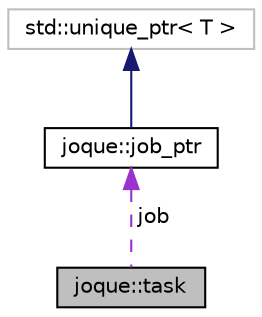 digraph "joque::task"
{
 // LATEX_PDF_SIZE
  edge [fontname="Helvetica",fontsize="10",labelfontname="Helvetica",labelfontsize="10"];
  node [fontname="Helvetica",fontsize="10",shape=record];
  Node1 [label="joque::task",height=0.2,width=0.4,color="black", fillcolor="grey75", style="filled", fontcolor="black",tooltip="Single task that should be executed by the system."];
  Node2 -> Node1 [dir="back",color="darkorchid3",fontsize="10",style="dashed",label=" job" ,fontname="Helvetica"];
  Node2 [label="joque::job_ptr",height=0.2,width=0.4,color="black", fillcolor="white", style="filled",URL="$structjoque_1_1job__ptr.html",tooltip="Custom unique_ptr wrapper that simplifies syntax of tasks."];
  Node3 -> Node2 [dir="back",color="midnightblue",fontsize="10",style="solid",fontname="Helvetica"];
  Node3 [label="std::unique_ptr\< T \>",height=0.2,width=0.4,color="grey75", fillcolor="white", style="filled",tooltip=" "];
}

